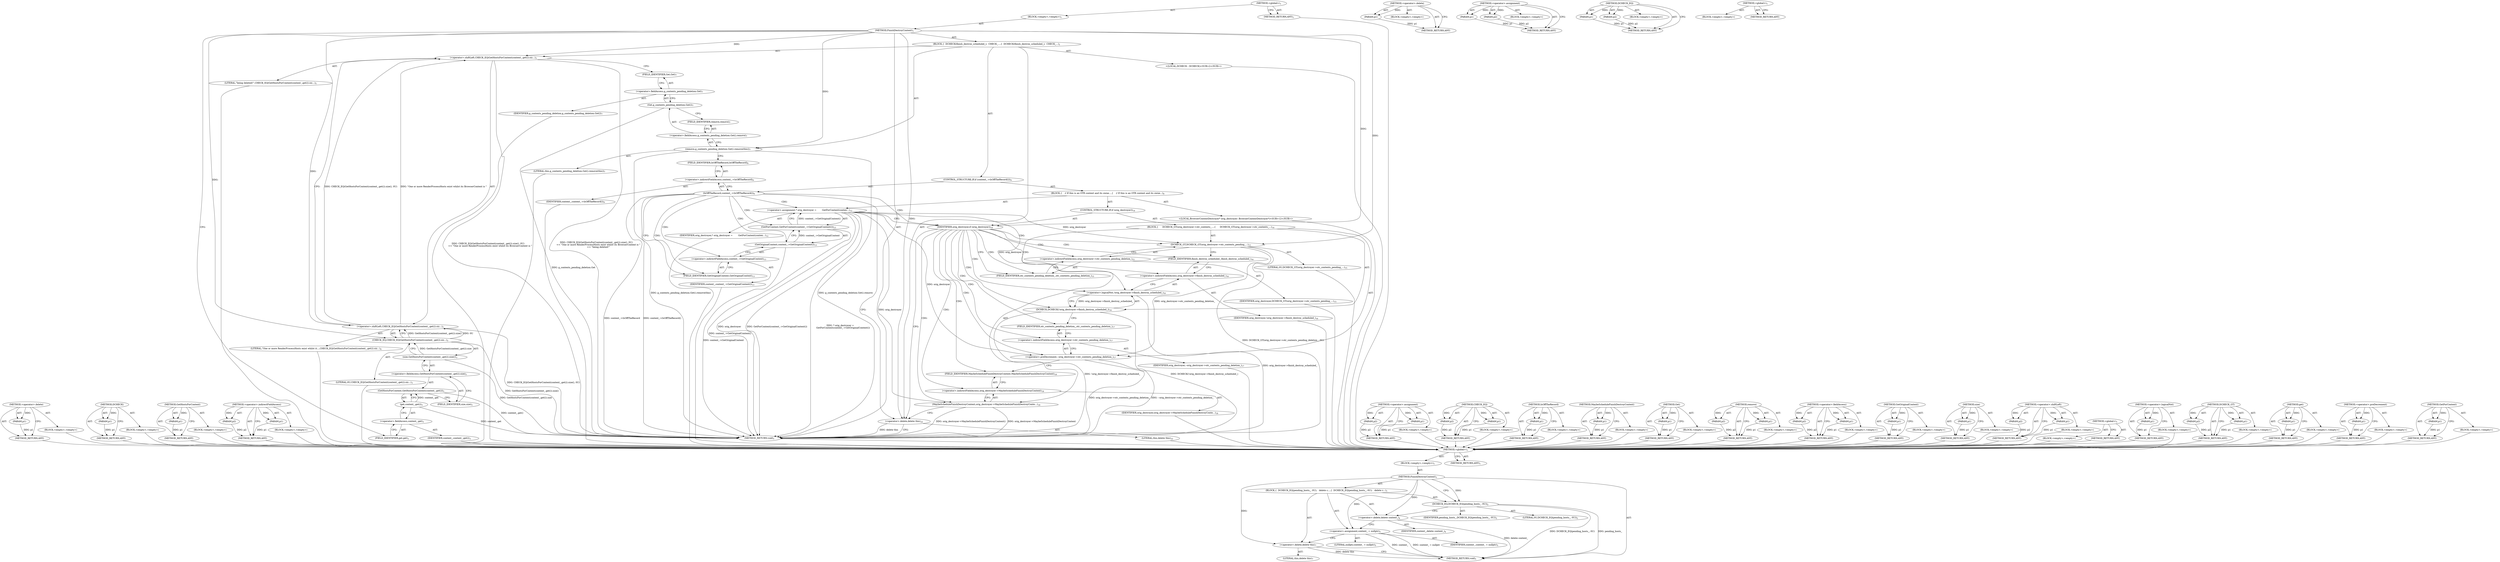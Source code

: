 digraph "GetForContext" {
vulnerable_6 [label=<(METHOD,&lt;global&gt;)<SUB>1</SUB>>];
vulnerable_7 [label=<(BLOCK,&lt;empty&gt;,&lt;empty&gt;)<SUB>1</SUB>>];
vulnerable_8 [label=<(METHOD,FinishDestroyContext)<SUB>1</SUB>>];
vulnerable_9 [label=<(BLOCK,{
  DCHECK_EQ(pending_hosts_, 0U);
 
  delete c...,{
  DCHECK_EQ(pending_hosts_, 0U);
 
  delete c...)<SUB>1</SUB>>];
vulnerable_10 [label=<(DCHECK_EQ,DCHECK_EQ(pending_hosts_, 0U))<SUB>2</SUB>>];
vulnerable_11 [label=<(IDENTIFIER,pending_hosts_,DCHECK_EQ(pending_hosts_, 0U))<SUB>2</SUB>>];
vulnerable_12 [label=<(LITERAL,0U,DCHECK_EQ(pending_hosts_, 0U))<SUB>2</SUB>>];
vulnerable_13 [label=<(&lt;operator&gt;.delete,delete context_)<SUB>4</SUB>>];
vulnerable_14 [label=<(IDENTIFIER,context_,delete context_)<SUB>4</SUB>>];
vulnerable_15 [label=<(&lt;operator&gt;.assignment,context_ = nullptr)<SUB>5</SUB>>];
vulnerable_16 [label=<(IDENTIFIER,context_,context_ = nullptr)<SUB>5</SUB>>];
vulnerable_17 [label=<(LITERAL,nullptr,context_ = nullptr)<SUB>5</SUB>>];
vulnerable_18 [label=<(&lt;operator&gt;.delete,delete this)<SUB>7</SUB>>];
vulnerable_19 [label=<(LITERAL,this,delete this)<SUB>7</SUB>>];
vulnerable_20 [label=<(METHOD_RETURN,void)<SUB>1</SUB>>];
vulnerable_22 [label=<(METHOD_RETURN,ANY)<SUB>1</SUB>>];
vulnerable_44 [label=<(METHOD,&lt;operator&gt;.delete)>];
vulnerable_45 [label=<(PARAM,p1)>];
vulnerable_46 [label=<(BLOCK,&lt;empty&gt;,&lt;empty&gt;)>];
vulnerable_47 [label=<(METHOD_RETURN,ANY)>];
vulnerable_48 [label=<(METHOD,&lt;operator&gt;.assignment)>];
vulnerable_49 [label=<(PARAM,p1)>];
vulnerable_50 [label=<(PARAM,p2)>];
vulnerable_51 [label=<(BLOCK,&lt;empty&gt;,&lt;empty&gt;)>];
vulnerable_52 [label=<(METHOD_RETURN,ANY)>];
vulnerable_39 [label=<(METHOD,DCHECK_EQ)>];
vulnerable_40 [label=<(PARAM,p1)>];
vulnerable_41 [label=<(PARAM,p2)>];
vulnerable_42 [label=<(BLOCK,&lt;empty&gt;,&lt;empty&gt;)>];
vulnerable_43 [label=<(METHOD_RETURN,ANY)>];
vulnerable_33 [label=<(METHOD,&lt;global&gt;)<SUB>1</SUB>>];
vulnerable_34 [label=<(BLOCK,&lt;empty&gt;,&lt;empty&gt;)>];
vulnerable_35 [label=<(METHOD_RETURN,ANY)>];
fixed_174 [label=<(METHOD,&lt;operator&gt;.delete)>];
fixed_175 [label=<(PARAM,p1)>];
fixed_176 [label=<(BLOCK,&lt;empty&gt;,&lt;empty&gt;)>];
fixed_177 [label=<(METHOD_RETURN,ANY)>];
fixed_158 [label=<(METHOD,DCHECK)>];
fixed_159 [label=<(PARAM,p1)>];
fixed_160 [label=<(BLOCK,&lt;empty&gt;,&lt;empty&gt;)>];
fixed_161 [label=<(METHOD_RETURN,ANY)>];
fixed_114 [label=<(METHOD,GetHostsForContext)>];
fixed_115 [label=<(PARAM,p1)>];
fixed_116 [label=<(BLOCK,&lt;empty&gt;,&lt;empty&gt;)>];
fixed_117 [label=<(METHOD_RETURN,ANY)>];
fixed_135 [label=<(METHOD,&lt;operator&gt;.indirectFieldAccess)>];
fixed_136 [label=<(PARAM,p1)>];
fixed_137 [label=<(PARAM,p2)>];
fixed_138 [label=<(BLOCK,&lt;empty&gt;,&lt;empty&gt;)>];
fixed_139 [label=<(METHOD_RETURN,ANY)>];
fixed_6 [label=<(METHOD,&lt;global&gt;)<SUB>1</SUB>>];
fixed_7 [label=<(BLOCK,&lt;empty&gt;,&lt;empty&gt;)<SUB>1</SUB>>];
fixed_8 [label=<(METHOD,FinishDestroyContext)<SUB>1</SUB>>];
fixed_9 [label=<(BLOCK,{
  DCHECK(finish_destroy_scheduled_);
  CHECK_...,{
  DCHECK(finish_destroy_scheduled_);
  CHECK_...)<SUB>1</SUB>>];
fixed_10 [label="<(LOCAL,DCHECK : DCHECK)<SUB>2</SUB>>"];
fixed_11 [label=<(&lt;operator&gt;.shiftLeft,CHECK_EQ(GetHostsForContext(context_.get()).siz...)<SUB>3</SUB>>];
fixed_12 [label=<(&lt;operator&gt;.shiftLeft,CHECK_EQ(GetHostsForContext(context_.get()).siz...)<SUB>3</SUB>>];
fixed_13 [label=<(CHECK_EQ,CHECK_EQ(GetHostsForContext(context_.get()).siz...)<SUB>3</SUB>>];
fixed_14 [label=<(size,GetHostsForContext(context_.get()).size())<SUB>3</SUB>>];
fixed_15 [label=<(&lt;operator&gt;.fieldAccess,GetHostsForContext(context_.get()).size)<SUB>3</SUB>>];
fixed_16 [label=<(GetHostsForContext,GetHostsForContext(context_.get()))<SUB>3</SUB>>];
fixed_17 [label=<(get,context_.get())<SUB>3</SUB>>];
fixed_18 [label=<(&lt;operator&gt;.fieldAccess,context_.get)<SUB>3</SUB>>];
fixed_19 [label=<(IDENTIFIER,context_,context_.get())<SUB>3</SUB>>];
fixed_20 [label=<(FIELD_IDENTIFIER,get,get)<SUB>3</SUB>>];
fixed_21 [label=<(FIELD_IDENTIFIER,size,size)<SUB>3</SUB>>];
fixed_22 [label=<(LITERAL,0U,CHECK_EQ(GetHostsForContext(context_.get()).siz...)<SUB>3</SUB>>];
fixed_23 [label=<(LITERAL,&quot;One or more RenderProcessHosts exist whilst it...,CHECK_EQ(GetHostsForContext(context_.get()).siz...)<SUB>4</SUB>>];
fixed_24 [label=<(LITERAL,&quot;being deleted!&quot;,CHECK_EQ(GetHostsForContext(context_.get()).siz...)<SUB>5</SUB>>];
fixed_25 [label=<(remove,g_contexts_pending_deletion.Get().remove(this))<SUB>7</SUB>>];
fixed_26 [label=<(&lt;operator&gt;.fieldAccess,g_contexts_pending_deletion.Get().remove)<SUB>7</SUB>>];
fixed_27 [label=<(Get,g_contexts_pending_deletion.Get())<SUB>7</SUB>>];
fixed_28 [label=<(&lt;operator&gt;.fieldAccess,g_contexts_pending_deletion.Get)<SUB>7</SUB>>];
fixed_29 [label=<(IDENTIFIER,g_contexts_pending_deletion,g_contexts_pending_deletion.Get())<SUB>7</SUB>>];
fixed_30 [label=<(FIELD_IDENTIFIER,Get,Get)<SUB>7</SUB>>];
fixed_31 [label=<(FIELD_IDENTIFIER,remove,remove)<SUB>7</SUB>>];
fixed_32 [label=<(LITERAL,this,g_contexts_pending_deletion.Get().remove(this))<SUB>7</SUB>>];
fixed_33 [label=<(CONTROL_STRUCTURE,IF,if (context_-&gt;IsOffTheRecord()))<SUB>9</SUB>>];
fixed_34 [label=<(IsOffTheRecord,context_-&gt;IsOffTheRecord())<SUB>9</SUB>>];
fixed_35 [label=<(&lt;operator&gt;.indirectFieldAccess,context_-&gt;IsOffTheRecord)<SUB>9</SUB>>];
fixed_36 [label=<(IDENTIFIER,context_,context_-&gt;IsOffTheRecord())<SUB>9</SUB>>];
fixed_37 [label=<(FIELD_IDENTIFIER,IsOffTheRecord,IsOffTheRecord)<SUB>9</SUB>>];
fixed_38 [label=<(BLOCK,{
    // If this is an OTR context and its owne...,{
    // If this is an OTR context and its owne...)<SUB>9</SUB>>];
fixed_39 [label="<(LOCAL,BrowserContextDestroyer* orig_destroyer: BrowserContextDestroyer*)<SUB>12</SUB>>"];
fixed_40 [label=<(&lt;operator&gt;.assignment,* orig_destroyer =
        GetForContext(contex...)<SUB>12</SUB>>];
fixed_41 [label=<(IDENTIFIER,orig_destroyer,* orig_destroyer =
        GetForContext(contex...)<SUB>12</SUB>>];
fixed_42 [label=<(GetForContext,GetForContext(context_-&gt;GetOriginalContext()))<SUB>13</SUB>>];
fixed_43 [label=<(GetOriginalContext,context_-&gt;GetOriginalContext())<SUB>13</SUB>>];
fixed_44 [label=<(&lt;operator&gt;.indirectFieldAccess,context_-&gt;GetOriginalContext)<SUB>13</SUB>>];
fixed_45 [label=<(IDENTIFIER,context_,context_-&gt;GetOriginalContext())<SUB>13</SUB>>];
fixed_46 [label=<(FIELD_IDENTIFIER,GetOriginalContext,GetOriginalContext)<SUB>13</SUB>>];
fixed_47 [label=<(CONTROL_STRUCTURE,IF,if (orig_destroyer))<SUB>14</SUB>>];
fixed_48 [label=<(IDENTIFIER,orig_destroyer,if (orig_destroyer))<SUB>14</SUB>>];
fixed_49 [label=<(BLOCK,{
      DCHECK_GT(orig_destroyer-&gt;otr_contexts_...,{
      DCHECK_GT(orig_destroyer-&gt;otr_contexts_...)<SUB>14</SUB>>];
fixed_50 [label=<(DCHECK_GT,DCHECK_GT(orig_destroyer-&gt;otr_contexts_pending_...)<SUB>15</SUB>>];
fixed_51 [label=<(&lt;operator&gt;.indirectFieldAccess,orig_destroyer-&gt;otr_contexts_pending_deletion_)<SUB>15</SUB>>];
fixed_52 [label=<(IDENTIFIER,orig_destroyer,DCHECK_GT(orig_destroyer-&gt;otr_contexts_pending_...)<SUB>15</SUB>>];
fixed_53 [label=<(FIELD_IDENTIFIER,otr_contexts_pending_deletion_,otr_contexts_pending_deletion_)<SUB>15</SUB>>];
fixed_54 [label=<(LITERAL,0U,DCHECK_GT(orig_destroyer-&gt;otr_contexts_pending_...)<SUB>15</SUB>>];
fixed_55 [label=<(DCHECK,DCHECK(!orig_destroyer-&gt;finish_destroy_scheduled_))<SUB>16</SUB>>];
fixed_56 [label=<(&lt;operator&gt;.logicalNot,!orig_destroyer-&gt;finish_destroy_scheduled_)<SUB>16</SUB>>];
fixed_57 [label=<(&lt;operator&gt;.indirectFieldAccess,orig_destroyer-&gt;finish_destroy_scheduled_)<SUB>16</SUB>>];
fixed_58 [label=<(IDENTIFIER,orig_destroyer,!orig_destroyer-&gt;finish_destroy_scheduled_)<SUB>16</SUB>>];
fixed_59 [label=<(FIELD_IDENTIFIER,finish_destroy_scheduled_,finish_destroy_scheduled_)<SUB>16</SUB>>];
fixed_60 [label=<(&lt;operator&gt;.preDecrement,--orig_destroyer-&gt;otr_contexts_pending_deletion_)<SUB>17</SUB>>];
fixed_61 [label=<(&lt;operator&gt;.indirectFieldAccess,orig_destroyer-&gt;otr_contexts_pending_deletion_)<SUB>17</SUB>>];
fixed_62 [label=<(IDENTIFIER,orig_destroyer,--orig_destroyer-&gt;otr_contexts_pending_deletion_)<SUB>17</SUB>>];
fixed_63 [label=<(FIELD_IDENTIFIER,otr_contexts_pending_deletion_,otr_contexts_pending_deletion_)<SUB>17</SUB>>];
fixed_64 [label=<(MaybeScheduleFinishDestroyContext,orig_destroyer-&gt;MaybeScheduleFinishDestroyConte...)<SUB>18</SUB>>];
fixed_65 [label=<(&lt;operator&gt;.indirectFieldAccess,orig_destroyer-&gt;MaybeScheduleFinishDestroyContext)<SUB>18</SUB>>];
fixed_66 [label=<(IDENTIFIER,orig_destroyer,orig_destroyer-&gt;MaybeScheduleFinishDestroyConte...)<SUB>18</SUB>>];
fixed_67 [label=<(FIELD_IDENTIFIER,MaybeScheduleFinishDestroyContext,MaybeScheduleFinishDestroyContext)<SUB>18</SUB>>];
fixed_68 [label=<(&lt;operator&gt;.delete,delete this)<SUB>22</SUB>>];
fixed_69 [label=<(LITERAL,this,delete this)<SUB>22</SUB>>];
fixed_70 [label=<(METHOD_RETURN,void)<SUB>1</SUB>>];
fixed_72 [label=<(METHOD_RETURN,ANY)<SUB>1</SUB>>];
fixed_140 [label=<(METHOD,&lt;operator&gt;.assignment)>];
fixed_141 [label=<(PARAM,p1)>];
fixed_142 [label=<(PARAM,p2)>];
fixed_143 [label=<(BLOCK,&lt;empty&gt;,&lt;empty&gt;)>];
fixed_144 [label=<(METHOD_RETURN,ANY)>];
fixed_100 [label=<(METHOD,CHECK_EQ)>];
fixed_101 [label=<(PARAM,p1)>];
fixed_102 [label=<(PARAM,p2)>];
fixed_103 [label=<(BLOCK,&lt;empty&gt;,&lt;empty&gt;)>];
fixed_104 [label=<(METHOD_RETURN,ANY)>];
fixed_131 [label=<(METHOD,IsOffTheRecord)>];
fixed_132 [label=<(PARAM,p1)>];
fixed_133 [label=<(BLOCK,&lt;empty&gt;,&lt;empty&gt;)>];
fixed_134 [label=<(METHOD_RETURN,ANY)>];
fixed_170 [label=<(METHOD,MaybeScheduleFinishDestroyContext)>];
fixed_171 [label=<(PARAM,p1)>];
fixed_172 [label=<(BLOCK,&lt;empty&gt;,&lt;empty&gt;)>];
fixed_173 [label=<(METHOD_RETURN,ANY)>];
fixed_127 [label=<(METHOD,Get)>];
fixed_128 [label=<(PARAM,p1)>];
fixed_129 [label=<(BLOCK,&lt;empty&gt;,&lt;empty&gt;)>];
fixed_130 [label=<(METHOD_RETURN,ANY)>];
fixed_122 [label=<(METHOD,remove)>];
fixed_123 [label=<(PARAM,p1)>];
fixed_124 [label=<(PARAM,p2)>];
fixed_125 [label=<(BLOCK,&lt;empty&gt;,&lt;empty&gt;)>];
fixed_126 [label=<(METHOD_RETURN,ANY)>];
fixed_109 [label=<(METHOD,&lt;operator&gt;.fieldAccess)>];
fixed_110 [label=<(PARAM,p1)>];
fixed_111 [label=<(PARAM,p2)>];
fixed_112 [label=<(BLOCK,&lt;empty&gt;,&lt;empty&gt;)>];
fixed_113 [label=<(METHOD_RETURN,ANY)>];
fixed_149 [label=<(METHOD,GetOriginalContext)>];
fixed_150 [label=<(PARAM,p1)>];
fixed_151 [label=<(BLOCK,&lt;empty&gt;,&lt;empty&gt;)>];
fixed_152 [label=<(METHOD_RETURN,ANY)>];
fixed_105 [label=<(METHOD,size)>];
fixed_106 [label=<(PARAM,p1)>];
fixed_107 [label=<(BLOCK,&lt;empty&gt;,&lt;empty&gt;)>];
fixed_108 [label=<(METHOD_RETURN,ANY)>];
fixed_95 [label=<(METHOD,&lt;operator&gt;.shiftLeft)>];
fixed_96 [label=<(PARAM,p1)>];
fixed_97 [label=<(PARAM,p2)>];
fixed_98 [label=<(BLOCK,&lt;empty&gt;,&lt;empty&gt;)>];
fixed_99 [label=<(METHOD_RETURN,ANY)>];
fixed_89 [label=<(METHOD,&lt;global&gt;)<SUB>1</SUB>>];
fixed_90 [label=<(BLOCK,&lt;empty&gt;,&lt;empty&gt;)>];
fixed_91 [label=<(METHOD_RETURN,ANY)>];
fixed_162 [label=<(METHOD,&lt;operator&gt;.logicalNot)>];
fixed_163 [label=<(PARAM,p1)>];
fixed_164 [label=<(BLOCK,&lt;empty&gt;,&lt;empty&gt;)>];
fixed_165 [label=<(METHOD_RETURN,ANY)>];
fixed_153 [label=<(METHOD,DCHECK_GT)>];
fixed_154 [label=<(PARAM,p1)>];
fixed_155 [label=<(PARAM,p2)>];
fixed_156 [label=<(BLOCK,&lt;empty&gt;,&lt;empty&gt;)>];
fixed_157 [label=<(METHOD_RETURN,ANY)>];
fixed_118 [label=<(METHOD,get)>];
fixed_119 [label=<(PARAM,p1)>];
fixed_120 [label=<(BLOCK,&lt;empty&gt;,&lt;empty&gt;)>];
fixed_121 [label=<(METHOD_RETURN,ANY)>];
fixed_166 [label=<(METHOD,&lt;operator&gt;.preDecrement)>];
fixed_167 [label=<(PARAM,p1)>];
fixed_168 [label=<(BLOCK,&lt;empty&gt;,&lt;empty&gt;)>];
fixed_169 [label=<(METHOD_RETURN,ANY)>];
fixed_145 [label=<(METHOD,GetForContext)>];
fixed_146 [label=<(PARAM,p1)>];
fixed_147 [label=<(BLOCK,&lt;empty&gt;,&lt;empty&gt;)>];
fixed_148 [label=<(METHOD_RETURN,ANY)>];
vulnerable_6 -> vulnerable_7  [key=0, label="AST: "];
vulnerable_6 -> vulnerable_22  [key=0, label="AST: "];
vulnerable_6 -> vulnerable_22  [key=1, label="CFG: "];
vulnerable_7 -> vulnerable_8  [key=0, label="AST: "];
vulnerable_8 -> vulnerable_9  [key=0, label="AST: "];
vulnerable_8 -> vulnerable_20  [key=0, label="AST: "];
vulnerable_8 -> vulnerable_10  [key=0, label="CFG: "];
vulnerable_8 -> vulnerable_10  [key=1, label="DDG: "];
vulnerable_8 -> vulnerable_15  [key=0, label="DDG: "];
vulnerable_8 -> vulnerable_13  [key=0, label="DDG: "];
vulnerable_8 -> vulnerable_18  [key=0, label="DDG: "];
vulnerable_9 -> vulnerable_10  [key=0, label="AST: "];
vulnerable_9 -> vulnerable_13  [key=0, label="AST: "];
vulnerable_9 -> vulnerable_15  [key=0, label="AST: "];
vulnerable_9 -> vulnerable_18  [key=0, label="AST: "];
vulnerable_10 -> vulnerable_11  [key=0, label="AST: "];
vulnerable_10 -> vulnerable_12  [key=0, label="AST: "];
vulnerable_10 -> vulnerable_13  [key=0, label="CFG: "];
vulnerable_10 -> vulnerable_20  [key=0, label="DDG: DCHECK_EQ(pending_hosts_, 0U)"];
vulnerable_10 -> vulnerable_20  [key=1, label="DDG: pending_hosts_"];
vulnerable_13 -> vulnerable_14  [key=0, label="AST: "];
vulnerable_13 -> vulnerable_15  [key=0, label="CFG: "];
vulnerable_13 -> vulnerable_20  [key=0, label="DDG: delete context_"];
vulnerable_15 -> vulnerable_16  [key=0, label="AST: "];
vulnerable_15 -> vulnerable_17  [key=0, label="AST: "];
vulnerable_15 -> vulnerable_18  [key=0, label="CFG: "];
vulnerable_15 -> vulnerable_20  [key=0, label="DDG: context_"];
vulnerable_15 -> vulnerable_20  [key=1, label="DDG: context_ = nullptr"];
vulnerable_18 -> vulnerable_19  [key=0, label="AST: "];
vulnerable_18 -> vulnerable_20  [key=0, label="CFG: "];
vulnerable_18 -> vulnerable_20  [key=1, label="DDG: delete this"];
vulnerable_44 -> vulnerable_45  [key=0, label="AST: "];
vulnerable_44 -> vulnerable_45  [key=1, label="DDG: "];
vulnerable_44 -> vulnerable_46  [key=0, label="AST: "];
vulnerable_44 -> vulnerable_47  [key=0, label="AST: "];
vulnerable_44 -> vulnerable_47  [key=1, label="CFG: "];
vulnerable_45 -> vulnerable_47  [key=0, label="DDG: p1"];
vulnerable_48 -> vulnerable_49  [key=0, label="AST: "];
vulnerable_48 -> vulnerable_49  [key=1, label="DDG: "];
vulnerable_48 -> vulnerable_51  [key=0, label="AST: "];
vulnerable_48 -> vulnerable_50  [key=0, label="AST: "];
vulnerable_48 -> vulnerable_50  [key=1, label="DDG: "];
vulnerable_48 -> vulnerable_52  [key=0, label="AST: "];
vulnerable_48 -> vulnerable_52  [key=1, label="CFG: "];
vulnerable_49 -> vulnerable_52  [key=0, label="DDG: p1"];
vulnerable_50 -> vulnerable_52  [key=0, label="DDG: p2"];
vulnerable_39 -> vulnerable_40  [key=0, label="AST: "];
vulnerable_39 -> vulnerable_40  [key=1, label="DDG: "];
vulnerable_39 -> vulnerable_42  [key=0, label="AST: "];
vulnerable_39 -> vulnerable_41  [key=0, label="AST: "];
vulnerable_39 -> vulnerable_41  [key=1, label="DDG: "];
vulnerable_39 -> vulnerable_43  [key=0, label="AST: "];
vulnerable_39 -> vulnerable_43  [key=1, label="CFG: "];
vulnerable_40 -> vulnerable_43  [key=0, label="DDG: p1"];
vulnerable_41 -> vulnerable_43  [key=0, label="DDG: p2"];
vulnerable_33 -> vulnerable_34  [key=0, label="AST: "];
vulnerable_33 -> vulnerable_35  [key=0, label="AST: "];
vulnerable_33 -> vulnerable_35  [key=1, label="CFG: "];
fixed_174 -> fixed_175  [key=0, label="AST: "];
fixed_174 -> fixed_175  [key=1, label="DDG: "];
fixed_174 -> fixed_176  [key=0, label="AST: "];
fixed_174 -> fixed_177  [key=0, label="AST: "];
fixed_174 -> fixed_177  [key=1, label="CFG: "];
fixed_175 -> fixed_177  [key=0, label="DDG: p1"];
fixed_176 -> vulnerable_6  [key=0];
fixed_177 -> vulnerable_6  [key=0];
fixed_158 -> fixed_159  [key=0, label="AST: "];
fixed_158 -> fixed_159  [key=1, label="DDG: "];
fixed_158 -> fixed_160  [key=0, label="AST: "];
fixed_158 -> fixed_161  [key=0, label="AST: "];
fixed_158 -> fixed_161  [key=1, label="CFG: "];
fixed_159 -> fixed_161  [key=0, label="DDG: p1"];
fixed_160 -> vulnerable_6  [key=0];
fixed_161 -> vulnerable_6  [key=0];
fixed_114 -> fixed_115  [key=0, label="AST: "];
fixed_114 -> fixed_115  [key=1, label="DDG: "];
fixed_114 -> fixed_116  [key=0, label="AST: "];
fixed_114 -> fixed_117  [key=0, label="AST: "];
fixed_114 -> fixed_117  [key=1, label="CFG: "];
fixed_115 -> fixed_117  [key=0, label="DDG: p1"];
fixed_116 -> vulnerable_6  [key=0];
fixed_117 -> vulnerable_6  [key=0];
fixed_135 -> fixed_136  [key=0, label="AST: "];
fixed_135 -> fixed_136  [key=1, label="DDG: "];
fixed_135 -> fixed_138  [key=0, label="AST: "];
fixed_135 -> fixed_137  [key=0, label="AST: "];
fixed_135 -> fixed_137  [key=1, label="DDG: "];
fixed_135 -> fixed_139  [key=0, label="AST: "];
fixed_135 -> fixed_139  [key=1, label="CFG: "];
fixed_136 -> fixed_139  [key=0, label="DDG: p1"];
fixed_137 -> fixed_139  [key=0, label="DDG: p2"];
fixed_138 -> vulnerable_6  [key=0];
fixed_139 -> vulnerable_6  [key=0];
fixed_6 -> fixed_7  [key=0, label="AST: "];
fixed_6 -> fixed_72  [key=0, label="AST: "];
fixed_6 -> fixed_72  [key=1, label="CFG: "];
fixed_7 -> fixed_8  [key=0, label="AST: "];
fixed_8 -> fixed_9  [key=0, label="AST: "];
fixed_8 -> fixed_70  [key=0, label="AST: "];
fixed_8 -> fixed_20  [key=0, label="CFG: "];
fixed_8 -> fixed_11  [key=0, label="DDG: "];
fixed_8 -> fixed_25  [key=0, label="DDG: "];
fixed_8 -> fixed_68  [key=0, label="DDG: "];
fixed_8 -> fixed_12  [key=0, label="DDG: "];
fixed_8 -> fixed_13  [key=0, label="DDG: "];
fixed_8 -> fixed_48  [key=0, label="DDG: "];
fixed_8 -> fixed_50  [key=0, label="DDG: "];
fixed_9 -> fixed_10  [key=0, label="AST: "];
fixed_9 -> fixed_11  [key=0, label="AST: "];
fixed_9 -> fixed_25  [key=0, label="AST: "];
fixed_9 -> fixed_33  [key=0, label="AST: "];
fixed_9 -> fixed_68  [key=0, label="AST: "];
fixed_10 -> vulnerable_6  [key=0];
fixed_11 -> fixed_12  [key=0, label="AST: "];
fixed_11 -> fixed_24  [key=0, label="AST: "];
fixed_11 -> fixed_30  [key=0, label="CFG: "];
fixed_11 -> fixed_70  [key=0, label="DDG: CHECK_EQ(GetHostsForContext(context_.get()).size(), 0U)
      &lt;&lt; &quot;One or more RenderProcessHosts exist whilst its BrowserContext is &quot;"];
fixed_11 -> fixed_70  [key=1, label="DDG: CHECK_EQ(GetHostsForContext(context_.get()).size(), 0U)
      &lt;&lt; &quot;One or more RenderProcessHosts exist whilst its BrowserContext is &quot;
      &lt;&lt; &quot;being deleted!&quot;"];
fixed_12 -> fixed_13  [key=0, label="AST: "];
fixed_12 -> fixed_23  [key=0, label="AST: "];
fixed_12 -> fixed_11  [key=0, label="CFG: "];
fixed_12 -> fixed_11  [key=1, label="DDG: CHECK_EQ(GetHostsForContext(context_.get()).size(), 0U)"];
fixed_12 -> fixed_11  [key=2, label="DDG: &quot;One or more RenderProcessHosts exist whilst its BrowserContext is &quot;"];
fixed_12 -> fixed_70  [key=0, label="DDG: CHECK_EQ(GetHostsForContext(context_.get()).size(), 0U)"];
fixed_13 -> fixed_14  [key=0, label="AST: "];
fixed_13 -> fixed_22  [key=0, label="AST: "];
fixed_13 -> fixed_12  [key=0, label="CFG: "];
fixed_13 -> fixed_12  [key=1, label="DDG: GetHostsForContext(context_.get()).size()"];
fixed_13 -> fixed_12  [key=2, label="DDG: 0U"];
fixed_13 -> fixed_70  [key=0, label="DDG: GetHostsForContext(context_.get()).size()"];
fixed_14 -> fixed_15  [key=0, label="AST: "];
fixed_14 -> fixed_13  [key=0, label="CFG: "];
fixed_14 -> fixed_13  [key=1, label="DDG: GetHostsForContext(context_.get()).size"];
fixed_14 -> fixed_70  [key=0, label="DDG: GetHostsForContext(context_.get()).size"];
fixed_15 -> fixed_16  [key=0, label="AST: "];
fixed_15 -> fixed_21  [key=0, label="AST: "];
fixed_15 -> fixed_14  [key=0, label="CFG: "];
fixed_16 -> fixed_17  [key=0, label="AST: "];
fixed_16 -> fixed_21  [key=0, label="CFG: "];
fixed_16 -> fixed_70  [key=0, label="DDG: context_.get()"];
fixed_17 -> fixed_18  [key=0, label="AST: "];
fixed_17 -> fixed_16  [key=0, label="CFG: "];
fixed_17 -> fixed_16  [key=1, label="DDG: context_.get"];
fixed_17 -> fixed_70  [key=0, label="DDG: context_.get"];
fixed_18 -> fixed_19  [key=0, label="AST: "];
fixed_18 -> fixed_20  [key=0, label="AST: "];
fixed_18 -> fixed_17  [key=0, label="CFG: "];
fixed_19 -> vulnerable_6  [key=0];
fixed_20 -> fixed_18  [key=0, label="CFG: "];
fixed_21 -> fixed_15  [key=0, label="CFG: "];
fixed_22 -> vulnerable_6  [key=0];
fixed_23 -> vulnerable_6  [key=0];
fixed_24 -> vulnerable_6  [key=0];
fixed_25 -> fixed_26  [key=0, label="AST: "];
fixed_25 -> fixed_32  [key=0, label="AST: "];
fixed_25 -> fixed_37  [key=0, label="CFG: "];
fixed_25 -> fixed_70  [key=0, label="DDG: g_contexts_pending_deletion.Get().remove"];
fixed_25 -> fixed_70  [key=1, label="DDG: g_contexts_pending_deletion.Get().remove(this)"];
fixed_26 -> fixed_27  [key=0, label="AST: "];
fixed_26 -> fixed_31  [key=0, label="AST: "];
fixed_26 -> fixed_25  [key=0, label="CFG: "];
fixed_27 -> fixed_28  [key=0, label="AST: "];
fixed_27 -> fixed_31  [key=0, label="CFG: "];
fixed_27 -> fixed_70  [key=0, label="DDG: g_contexts_pending_deletion.Get"];
fixed_28 -> fixed_29  [key=0, label="AST: "];
fixed_28 -> fixed_30  [key=0, label="AST: "];
fixed_28 -> fixed_27  [key=0, label="CFG: "];
fixed_29 -> vulnerable_6  [key=0];
fixed_30 -> fixed_28  [key=0, label="CFG: "];
fixed_31 -> fixed_26  [key=0, label="CFG: "];
fixed_32 -> vulnerable_6  [key=0];
fixed_33 -> fixed_34  [key=0, label="AST: "];
fixed_33 -> fixed_38  [key=0, label="AST: "];
fixed_34 -> fixed_35  [key=0, label="AST: "];
fixed_34 -> fixed_46  [key=0, label="CFG: "];
fixed_34 -> fixed_46  [key=1, label="CDG: "];
fixed_34 -> fixed_68  [key=0, label="CFG: "];
fixed_34 -> fixed_70  [key=0, label="DDG: context_-&gt;IsOffTheRecord"];
fixed_34 -> fixed_70  [key=1, label="DDG: context_-&gt;IsOffTheRecord()"];
fixed_34 -> fixed_48  [key=0, label="CDG: "];
fixed_34 -> fixed_42  [key=0, label="CDG: "];
fixed_34 -> fixed_40  [key=0, label="CDG: "];
fixed_34 -> fixed_44  [key=0, label="CDG: "];
fixed_34 -> fixed_43  [key=0, label="CDG: "];
fixed_35 -> fixed_36  [key=0, label="AST: "];
fixed_35 -> fixed_37  [key=0, label="AST: "];
fixed_35 -> fixed_34  [key=0, label="CFG: "];
fixed_36 -> vulnerable_6  [key=0];
fixed_37 -> fixed_35  [key=0, label="CFG: "];
fixed_38 -> fixed_39  [key=0, label="AST: "];
fixed_38 -> fixed_40  [key=0, label="AST: "];
fixed_38 -> fixed_47  [key=0, label="AST: "];
fixed_39 -> vulnerable_6  [key=0];
fixed_40 -> fixed_41  [key=0, label="AST: "];
fixed_40 -> fixed_42  [key=0, label="AST: "];
fixed_40 -> fixed_48  [key=0, label="CFG: "];
fixed_40 -> fixed_70  [key=0, label="DDG: orig_destroyer"];
fixed_40 -> fixed_70  [key=1, label="DDG: GetForContext(context_-&gt;GetOriginalContext())"];
fixed_40 -> fixed_70  [key=2, label="DDG: * orig_destroyer =
        GetForContext(context_-&gt;GetOriginalContext())"];
fixed_40 -> fixed_50  [key=0, label="DDG: orig_destroyer"];
fixed_40 -> fixed_60  [key=0, label="DDG: orig_destroyer"];
fixed_40 -> fixed_64  [key=0, label="DDG: orig_destroyer"];
fixed_40 -> fixed_56  [key=0, label="DDG: orig_destroyer"];
fixed_41 -> vulnerable_6  [key=0];
fixed_42 -> fixed_43  [key=0, label="AST: "];
fixed_42 -> fixed_40  [key=0, label="CFG: "];
fixed_42 -> fixed_40  [key=1, label="DDG: context_-&gt;GetOriginalContext()"];
fixed_42 -> fixed_70  [key=0, label="DDG: context_-&gt;GetOriginalContext()"];
fixed_43 -> fixed_44  [key=0, label="AST: "];
fixed_43 -> fixed_42  [key=0, label="CFG: "];
fixed_43 -> fixed_42  [key=1, label="DDG: context_-&gt;GetOriginalContext"];
fixed_43 -> fixed_70  [key=0, label="DDG: context_-&gt;GetOriginalContext"];
fixed_44 -> fixed_45  [key=0, label="AST: "];
fixed_44 -> fixed_46  [key=0, label="AST: "];
fixed_44 -> fixed_43  [key=0, label="CFG: "];
fixed_45 -> vulnerable_6  [key=0];
fixed_46 -> fixed_44  [key=0, label="CFG: "];
fixed_47 -> fixed_48  [key=0, label="AST: "];
fixed_47 -> fixed_49  [key=0, label="AST: "];
fixed_48 -> fixed_53  [key=0, label="CFG: "];
fixed_48 -> fixed_53  [key=1, label="CDG: "];
fixed_48 -> fixed_68  [key=0, label="CFG: "];
fixed_48 -> fixed_60  [key=0, label="CDG: "];
fixed_48 -> fixed_61  [key=0, label="CDG: "];
fixed_48 -> fixed_64  [key=0, label="CDG: "];
fixed_48 -> fixed_51  [key=0, label="CDG: "];
fixed_48 -> fixed_57  [key=0, label="CDG: "];
fixed_48 -> fixed_56  [key=0, label="CDG: "];
fixed_48 -> fixed_67  [key=0, label="CDG: "];
fixed_48 -> fixed_63  [key=0, label="CDG: "];
fixed_48 -> fixed_65  [key=0, label="CDG: "];
fixed_48 -> fixed_50  [key=0, label="CDG: "];
fixed_48 -> fixed_59  [key=0, label="CDG: "];
fixed_48 -> fixed_55  [key=0, label="CDG: "];
fixed_49 -> fixed_50  [key=0, label="AST: "];
fixed_49 -> fixed_55  [key=0, label="AST: "];
fixed_49 -> fixed_60  [key=0, label="AST: "];
fixed_49 -> fixed_64  [key=0, label="AST: "];
fixed_50 -> fixed_51  [key=0, label="AST: "];
fixed_50 -> fixed_54  [key=0, label="AST: "];
fixed_50 -> fixed_59  [key=0, label="CFG: "];
fixed_50 -> fixed_70  [key=0, label="DDG: DCHECK_GT(orig_destroyer-&gt;otr_contexts_pending_deletion_, 0U)"];
fixed_50 -> fixed_60  [key=0, label="DDG: orig_destroyer-&gt;otr_contexts_pending_deletion_"];
fixed_51 -> fixed_52  [key=0, label="AST: "];
fixed_51 -> fixed_53  [key=0, label="AST: "];
fixed_51 -> fixed_50  [key=0, label="CFG: "];
fixed_52 -> vulnerable_6  [key=0];
fixed_53 -> fixed_51  [key=0, label="CFG: "];
fixed_54 -> vulnerable_6  [key=0];
fixed_55 -> fixed_56  [key=0, label="AST: "];
fixed_55 -> fixed_63  [key=0, label="CFG: "];
fixed_55 -> fixed_70  [key=0, label="DDG: !orig_destroyer-&gt;finish_destroy_scheduled_"];
fixed_55 -> fixed_70  [key=1, label="DDG: DCHECK(!orig_destroyer-&gt;finish_destroy_scheduled_)"];
fixed_56 -> fixed_57  [key=0, label="AST: "];
fixed_56 -> fixed_55  [key=0, label="CFG: "];
fixed_56 -> fixed_55  [key=1, label="DDG: orig_destroyer-&gt;finish_destroy_scheduled_"];
fixed_56 -> fixed_70  [key=0, label="DDG: orig_destroyer-&gt;finish_destroy_scheduled_"];
fixed_57 -> fixed_58  [key=0, label="AST: "];
fixed_57 -> fixed_59  [key=0, label="AST: "];
fixed_57 -> fixed_56  [key=0, label="CFG: "];
fixed_58 -> vulnerable_6  [key=0];
fixed_59 -> fixed_57  [key=0, label="CFG: "];
fixed_60 -> fixed_61  [key=0, label="AST: "];
fixed_60 -> fixed_67  [key=0, label="CFG: "];
fixed_60 -> fixed_70  [key=0, label="DDG: orig_destroyer-&gt;otr_contexts_pending_deletion_"];
fixed_60 -> fixed_70  [key=1, label="DDG: --orig_destroyer-&gt;otr_contexts_pending_deletion_"];
fixed_61 -> fixed_62  [key=0, label="AST: "];
fixed_61 -> fixed_63  [key=0, label="AST: "];
fixed_61 -> fixed_60  [key=0, label="CFG: "];
fixed_62 -> vulnerable_6  [key=0];
fixed_63 -> fixed_61  [key=0, label="CFG: "];
fixed_64 -> fixed_65  [key=0, label="AST: "];
fixed_64 -> fixed_68  [key=0, label="CFG: "];
fixed_64 -> fixed_70  [key=0, label="DDG: orig_destroyer-&gt;MaybeScheduleFinishDestroyContext"];
fixed_64 -> fixed_70  [key=1, label="DDG: orig_destroyer-&gt;MaybeScheduleFinishDestroyContext()"];
fixed_65 -> fixed_66  [key=0, label="AST: "];
fixed_65 -> fixed_67  [key=0, label="AST: "];
fixed_65 -> fixed_64  [key=0, label="CFG: "];
fixed_66 -> vulnerable_6  [key=0];
fixed_67 -> fixed_65  [key=0, label="CFG: "];
fixed_68 -> fixed_69  [key=0, label="AST: "];
fixed_68 -> fixed_70  [key=0, label="CFG: "];
fixed_68 -> fixed_70  [key=1, label="DDG: delete this"];
fixed_69 -> vulnerable_6  [key=0];
fixed_70 -> vulnerable_6  [key=0];
fixed_72 -> vulnerable_6  [key=0];
fixed_140 -> fixed_141  [key=0, label="AST: "];
fixed_140 -> fixed_141  [key=1, label="DDG: "];
fixed_140 -> fixed_143  [key=0, label="AST: "];
fixed_140 -> fixed_142  [key=0, label="AST: "];
fixed_140 -> fixed_142  [key=1, label="DDG: "];
fixed_140 -> fixed_144  [key=0, label="AST: "];
fixed_140 -> fixed_144  [key=1, label="CFG: "];
fixed_141 -> fixed_144  [key=0, label="DDG: p1"];
fixed_142 -> fixed_144  [key=0, label="DDG: p2"];
fixed_143 -> vulnerable_6  [key=0];
fixed_144 -> vulnerable_6  [key=0];
fixed_100 -> fixed_101  [key=0, label="AST: "];
fixed_100 -> fixed_101  [key=1, label="DDG: "];
fixed_100 -> fixed_103  [key=0, label="AST: "];
fixed_100 -> fixed_102  [key=0, label="AST: "];
fixed_100 -> fixed_102  [key=1, label="DDG: "];
fixed_100 -> fixed_104  [key=0, label="AST: "];
fixed_100 -> fixed_104  [key=1, label="CFG: "];
fixed_101 -> fixed_104  [key=0, label="DDG: p1"];
fixed_102 -> fixed_104  [key=0, label="DDG: p2"];
fixed_103 -> vulnerable_6  [key=0];
fixed_104 -> vulnerable_6  [key=0];
fixed_131 -> fixed_132  [key=0, label="AST: "];
fixed_131 -> fixed_132  [key=1, label="DDG: "];
fixed_131 -> fixed_133  [key=0, label="AST: "];
fixed_131 -> fixed_134  [key=0, label="AST: "];
fixed_131 -> fixed_134  [key=1, label="CFG: "];
fixed_132 -> fixed_134  [key=0, label="DDG: p1"];
fixed_133 -> vulnerable_6  [key=0];
fixed_134 -> vulnerable_6  [key=0];
fixed_170 -> fixed_171  [key=0, label="AST: "];
fixed_170 -> fixed_171  [key=1, label="DDG: "];
fixed_170 -> fixed_172  [key=0, label="AST: "];
fixed_170 -> fixed_173  [key=0, label="AST: "];
fixed_170 -> fixed_173  [key=1, label="CFG: "];
fixed_171 -> fixed_173  [key=0, label="DDG: p1"];
fixed_172 -> vulnerable_6  [key=0];
fixed_173 -> vulnerable_6  [key=0];
fixed_127 -> fixed_128  [key=0, label="AST: "];
fixed_127 -> fixed_128  [key=1, label="DDG: "];
fixed_127 -> fixed_129  [key=0, label="AST: "];
fixed_127 -> fixed_130  [key=0, label="AST: "];
fixed_127 -> fixed_130  [key=1, label="CFG: "];
fixed_128 -> fixed_130  [key=0, label="DDG: p1"];
fixed_129 -> vulnerable_6  [key=0];
fixed_130 -> vulnerable_6  [key=0];
fixed_122 -> fixed_123  [key=0, label="AST: "];
fixed_122 -> fixed_123  [key=1, label="DDG: "];
fixed_122 -> fixed_125  [key=0, label="AST: "];
fixed_122 -> fixed_124  [key=0, label="AST: "];
fixed_122 -> fixed_124  [key=1, label="DDG: "];
fixed_122 -> fixed_126  [key=0, label="AST: "];
fixed_122 -> fixed_126  [key=1, label="CFG: "];
fixed_123 -> fixed_126  [key=0, label="DDG: p1"];
fixed_124 -> fixed_126  [key=0, label="DDG: p2"];
fixed_125 -> vulnerable_6  [key=0];
fixed_126 -> vulnerable_6  [key=0];
fixed_109 -> fixed_110  [key=0, label="AST: "];
fixed_109 -> fixed_110  [key=1, label="DDG: "];
fixed_109 -> fixed_112  [key=0, label="AST: "];
fixed_109 -> fixed_111  [key=0, label="AST: "];
fixed_109 -> fixed_111  [key=1, label="DDG: "];
fixed_109 -> fixed_113  [key=0, label="AST: "];
fixed_109 -> fixed_113  [key=1, label="CFG: "];
fixed_110 -> fixed_113  [key=0, label="DDG: p1"];
fixed_111 -> fixed_113  [key=0, label="DDG: p2"];
fixed_112 -> vulnerable_6  [key=0];
fixed_113 -> vulnerable_6  [key=0];
fixed_149 -> fixed_150  [key=0, label="AST: "];
fixed_149 -> fixed_150  [key=1, label="DDG: "];
fixed_149 -> fixed_151  [key=0, label="AST: "];
fixed_149 -> fixed_152  [key=0, label="AST: "];
fixed_149 -> fixed_152  [key=1, label="CFG: "];
fixed_150 -> fixed_152  [key=0, label="DDG: p1"];
fixed_151 -> vulnerable_6  [key=0];
fixed_152 -> vulnerable_6  [key=0];
fixed_105 -> fixed_106  [key=0, label="AST: "];
fixed_105 -> fixed_106  [key=1, label="DDG: "];
fixed_105 -> fixed_107  [key=0, label="AST: "];
fixed_105 -> fixed_108  [key=0, label="AST: "];
fixed_105 -> fixed_108  [key=1, label="CFG: "];
fixed_106 -> fixed_108  [key=0, label="DDG: p1"];
fixed_107 -> vulnerable_6  [key=0];
fixed_108 -> vulnerable_6  [key=0];
fixed_95 -> fixed_96  [key=0, label="AST: "];
fixed_95 -> fixed_96  [key=1, label="DDG: "];
fixed_95 -> fixed_98  [key=0, label="AST: "];
fixed_95 -> fixed_97  [key=0, label="AST: "];
fixed_95 -> fixed_97  [key=1, label="DDG: "];
fixed_95 -> fixed_99  [key=0, label="AST: "];
fixed_95 -> fixed_99  [key=1, label="CFG: "];
fixed_96 -> fixed_99  [key=0, label="DDG: p1"];
fixed_97 -> fixed_99  [key=0, label="DDG: p2"];
fixed_98 -> vulnerable_6  [key=0];
fixed_99 -> vulnerable_6  [key=0];
fixed_89 -> fixed_90  [key=0, label="AST: "];
fixed_89 -> fixed_91  [key=0, label="AST: "];
fixed_89 -> fixed_91  [key=1, label="CFG: "];
fixed_90 -> vulnerable_6  [key=0];
fixed_91 -> vulnerable_6  [key=0];
fixed_162 -> fixed_163  [key=0, label="AST: "];
fixed_162 -> fixed_163  [key=1, label="DDG: "];
fixed_162 -> fixed_164  [key=0, label="AST: "];
fixed_162 -> fixed_165  [key=0, label="AST: "];
fixed_162 -> fixed_165  [key=1, label="CFG: "];
fixed_163 -> fixed_165  [key=0, label="DDG: p1"];
fixed_164 -> vulnerable_6  [key=0];
fixed_165 -> vulnerable_6  [key=0];
fixed_153 -> fixed_154  [key=0, label="AST: "];
fixed_153 -> fixed_154  [key=1, label="DDG: "];
fixed_153 -> fixed_156  [key=0, label="AST: "];
fixed_153 -> fixed_155  [key=0, label="AST: "];
fixed_153 -> fixed_155  [key=1, label="DDG: "];
fixed_153 -> fixed_157  [key=0, label="AST: "];
fixed_153 -> fixed_157  [key=1, label="CFG: "];
fixed_154 -> fixed_157  [key=0, label="DDG: p1"];
fixed_155 -> fixed_157  [key=0, label="DDG: p2"];
fixed_156 -> vulnerable_6  [key=0];
fixed_157 -> vulnerable_6  [key=0];
fixed_118 -> fixed_119  [key=0, label="AST: "];
fixed_118 -> fixed_119  [key=1, label="DDG: "];
fixed_118 -> fixed_120  [key=0, label="AST: "];
fixed_118 -> fixed_121  [key=0, label="AST: "];
fixed_118 -> fixed_121  [key=1, label="CFG: "];
fixed_119 -> fixed_121  [key=0, label="DDG: p1"];
fixed_120 -> vulnerable_6  [key=0];
fixed_121 -> vulnerable_6  [key=0];
fixed_166 -> fixed_167  [key=0, label="AST: "];
fixed_166 -> fixed_167  [key=1, label="DDG: "];
fixed_166 -> fixed_168  [key=0, label="AST: "];
fixed_166 -> fixed_169  [key=0, label="AST: "];
fixed_166 -> fixed_169  [key=1, label="CFG: "];
fixed_167 -> fixed_169  [key=0, label="DDG: p1"];
fixed_168 -> vulnerable_6  [key=0];
fixed_169 -> vulnerable_6  [key=0];
fixed_145 -> fixed_146  [key=0, label="AST: "];
fixed_145 -> fixed_146  [key=1, label="DDG: "];
fixed_145 -> fixed_147  [key=0, label="AST: "];
fixed_145 -> fixed_148  [key=0, label="AST: "];
fixed_145 -> fixed_148  [key=1, label="CFG: "];
fixed_146 -> fixed_148  [key=0, label="DDG: p1"];
fixed_147 -> vulnerable_6  [key=0];
fixed_148 -> vulnerable_6  [key=0];
}
